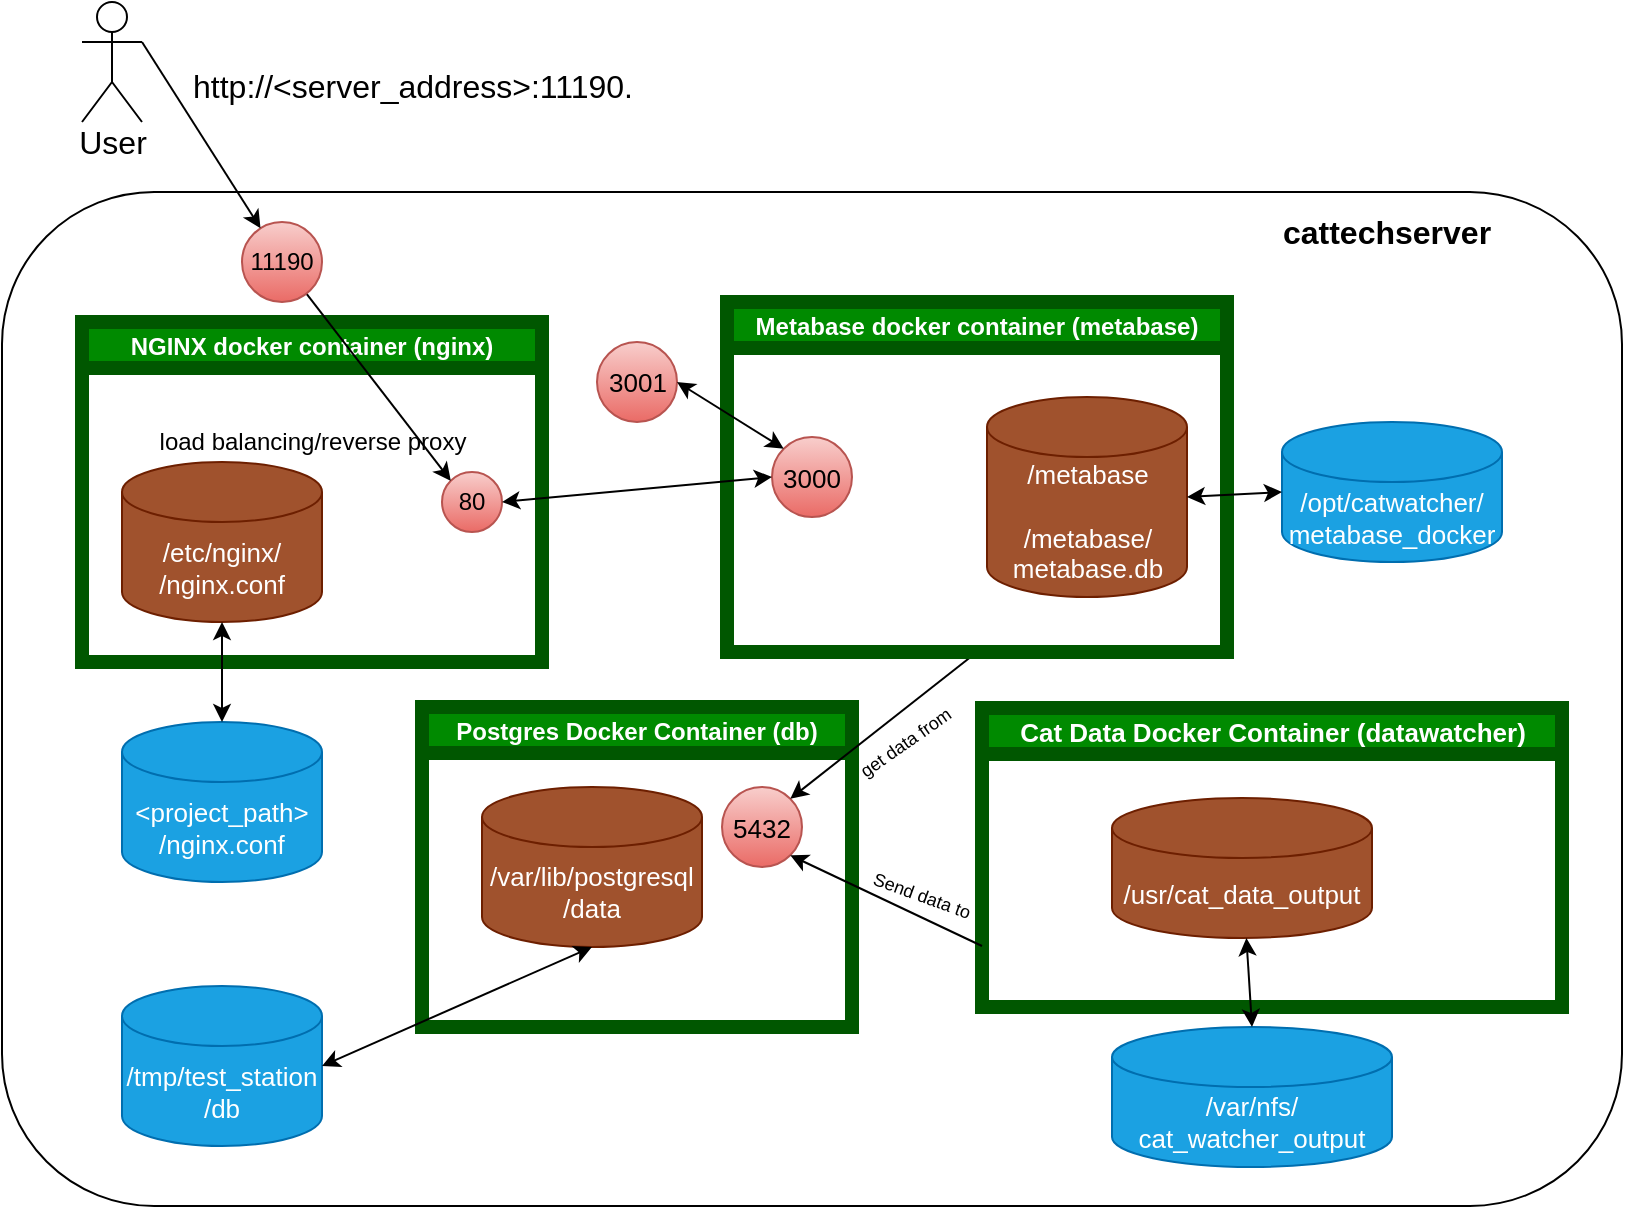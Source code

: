 <mxfile>
    <diagram id="Tq2OHRWzCgwAdD-CH-_O" name="Page-1">
        <mxGraphModel dx="823" dy="404" grid="1" gridSize="10" guides="1" tooltips="1" connect="1" arrows="1" fold="1" page="1" pageScale="1" pageWidth="850" pageHeight="1100" math="0" shadow="0">
            <root>
                <mxCell id="0"/>
                <mxCell id="1" parent="0"/>
                <mxCell id="42" value="" style="rounded=1;whiteSpace=wrap;html=1;" parent="1" vertex="1">
                    <mxGeometry y="143" width="810" height="507" as="geometry"/>
                </mxCell>
                <mxCell id="4" value="NGINX docker container (nginx)" style="swimlane;startSize=23;fillColor=#008a00;fontColor=#ffffff;strokeColor=#005700;strokeWidth=7;" parent="1" vertex="1">
                    <mxGeometry x="40" y="208" width="230" height="170" as="geometry">
                        <mxRectangle x="70" y="120" width="130" height="23" as="alternateBounds"/>
                    </mxGeometry>
                </mxCell>
                <mxCell id="24" value="/etc/nginx/&lt;br&gt;/nginx.conf" style="shape=cylinder3;whiteSpace=wrap;html=1;boundedLbl=1;backgroundOutline=1;size=15;fontSize=13;fillColor=#a0522d;fontColor=#ffffff;strokeColor=#6D1F00;" parent="4" vertex="1">
                    <mxGeometry x="20" y="70" width="100" height="80" as="geometry"/>
                </mxCell>
                <mxCell id="15" value="80" style="ellipse;whiteSpace=wrap;html=1;aspect=fixed;fillColor=#f8cecc;gradientColor=#ea6b66;strokeColor=#b85450;" parent="4" vertex="1">
                    <mxGeometry x="180" y="75" width="30" height="30" as="geometry"/>
                </mxCell>
                <mxCell id="5" value="Postgres Docker Container (db)" style="swimlane;fillColor=#008a00;fontColor=#ffffff;strokeColor=#005700;strokeWidth=7;" parent="1" vertex="1">
                    <mxGeometry x="210" y="400.5" width="215" height="160" as="geometry"/>
                </mxCell>
                <mxCell id="6" value="5432" style="ellipse;whiteSpace=wrap;html=1;aspect=fixed;fontSize=13;fillColor=#f8cecc;gradientColor=#ea6b66;strokeColor=#b85450;" parent="5" vertex="1">
                    <mxGeometry x="150" y="40" width="40" height="40" as="geometry"/>
                </mxCell>
                <mxCell id="7" value="/var/lib/postgresql&lt;br&gt;/data" style="shape=cylinder3;whiteSpace=wrap;html=1;boundedLbl=1;backgroundOutline=1;size=15;fontSize=13;fillColor=#a0522d;fontColor=#ffffff;strokeColor=#6D1F00;" parent="5" vertex="1">
                    <mxGeometry x="30" y="40" width="110" height="80" as="geometry"/>
                </mxCell>
                <mxCell id="52" style="edgeStyle=none;html=1;exitX=0.5;exitY=1;exitDx=0;exitDy=0;entryX=1;entryY=0;entryDx=0;entryDy=0;fontSize=16;" parent="1" source="8" target="6" edge="1">
                    <mxGeometry relative="1" as="geometry"/>
                </mxCell>
                <mxCell id="8" value="Metabase docker container (metabase)" style="swimlane;startSize=23;fillColor=#008a00;fontColor=#ffffff;strokeColor=#005700;strokeWidth=7;" parent="1" vertex="1">
                    <mxGeometry x="362.5" y="198" width="250" height="175" as="geometry"/>
                </mxCell>
                <mxCell id="9" value="3000" style="ellipse;whiteSpace=wrap;html=1;aspect=fixed;fontSize=13;fillColor=#f8cecc;gradientColor=#ea6b66;strokeColor=#b85450;" parent="8" vertex="1">
                    <mxGeometry x="22.5" y="67.5" width="40" height="40" as="geometry"/>
                </mxCell>
                <mxCell id="10" value="/metabase&lt;br&gt;&lt;br&gt;/metabase/&lt;br&gt;metabase.db" style="shape=cylinder3;whiteSpace=wrap;html=1;boundedLbl=1;backgroundOutline=1;size=15;fontSize=13;fillColor=#a0522d;fontColor=#ffffff;strokeColor=#6D1F00;" parent="8" vertex="1">
                    <mxGeometry x="130" y="47.5" width="100" height="100" as="geometry"/>
                </mxCell>
                <mxCell id="11" value="" style="edgeStyle=none;html=1;entryX=0;entryY=0;entryDx=0;entryDy=0;" parent="1" source="12" target="15" edge="1">
                    <mxGeometry relative="1" as="geometry">
                        <mxPoint x="120" y="248" as="targetPoint"/>
                    </mxGeometry>
                </mxCell>
                <mxCell id="12" value="11190" style="ellipse;whiteSpace=wrap;html=1;aspect=fixed;fillColor=#f8cecc;strokeColor=#b85450;gradientColor=#ea6b66;" parent="1" vertex="1">
                    <mxGeometry x="120" y="158" width="40" height="40" as="geometry"/>
                </mxCell>
                <mxCell id="13" value="load balancing/reverse proxy" style="text;html=1;resizable=0;autosize=1;align=center;verticalAlign=middle;points=[];fillColor=none;strokeColor=none;rounded=0;" parent="1" vertex="1">
                    <mxGeometry x="70" y="258" width="170" height="20" as="geometry"/>
                </mxCell>
                <mxCell id="17" value="Cat Data Docker Container (datawatcher)" style="swimlane;fontSize=13;html=1;fillColor=#008a00;fontColor=#ffffff;strokeColor=#005700;strokeWidth=7;" parent="1" vertex="1">
                    <mxGeometry x="490" y="401" width="290" height="149.5" as="geometry"/>
                </mxCell>
                <mxCell id="18" value="/usr/cat_data_output" style="shape=cylinder3;whiteSpace=wrap;html=1;boundedLbl=1;backgroundOutline=1;size=15;fontSize=13;fillColor=#a0522d;fontColor=#ffffff;strokeColor=#6D1F00;" parent="17" vertex="1">
                    <mxGeometry x="65" y="45" width="130" height="70" as="geometry"/>
                </mxCell>
                <mxCell id="22" value="" style="endArrow=classic;html=1;fontSize=13;entryX=1;entryY=1;entryDx=0;entryDy=0;" parent="1" target="6" edge="1">
                    <mxGeometry width="50" height="50" relative="1" as="geometry">
                        <mxPoint x="490" y="520" as="sourcePoint"/>
                        <mxPoint x="450" y="408" as="targetPoint"/>
                    </mxGeometry>
                </mxCell>
                <mxCell id="23" value="/opt/catwatcher/&lt;br&gt;metabase_docker" style="shape=cylinder3;whiteSpace=wrap;html=1;boundedLbl=1;backgroundOutline=1;size=15;fontSize=13;fillColor=#1ba1e2;fontColor=#ffffff;strokeColor=#006EAF;" parent="1" vertex="1">
                    <mxGeometry x="640" y="258" width="110" height="70" as="geometry"/>
                </mxCell>
                <mxCell id="25" value="" style="endArrow=classic;startArrow=classic;html=1;fontSize=13;exitX=0;exitY=0.5;exitDx=0;exitDy=0;exitPerimeter=0;entryX=1;entryY=0.5;entryDx=0;entryDy=0;entryPerimeter=0;" parent="1" source="23" target="10" edge="1">
                    <mxGeometry width="50" height="50" relative="1" as="geometry">
                        <mxPoint x="400" y="448" as="sourcePoint"/>
                        <mxPoint x="450" y="398" as="targetPoint"/>
                    </mxGeometry>
                </mxCell>
                <mxCell id="26" value="/tmp/test_station&lt;br&gt;/db" style="shape=cylinder3;whiteSpace=wrap;html=1;boundedLbl=1;backgroundOutline=1;size=15;fontSize=13;fillColor=#1ba1e2;fontColor=#ffffff;strokeColor=#006EAF;" parent="1" vertex="1">
                    <mxGeometry x="60" y="540" width="100" height="80" as="geometry"/>
                </mxCell>
                <mxCell id="28" value="/var/nfs/&lt;br&gt;cat_watcher_output" style="shape=cylinder3;whiteSpace=wrap;html=1;boundedLbl=1;backgroundOutline=1;size=15;fontSize=13;fillColor=#1ba1e2;fontColor=#ffffff;strokeColor=#006EAF;" parent="1" vertex="1">
                    <mxGeometry x="555" y="560.5" width="140" height="70" as="geometry"/>
                </mxCell>
                <mxCell id="30" value="" style="endArrow=classic;startArrow=classic;html=1;fontSize=13;exitX=0.5;exitY=0;exitDx=0;exitDy=0;exitPerimeter=0;" parent="1" source="28" target="18" edge="1">
                    <mxGeometry width="50" height="50" relative="1" as="geometry">
                        <mxPoint x="400" y="698" as="sourcePoint"/>
                        <mxPoint x="450" y="648" as="targetPoint"/>
                    </mxGeometry>
                </mxCell>
                <mxCell id="33" value="" style="endArrow=classic;startArrow=classic;html=1;fontSize=13;exitX=1;exitY=0.5;exitDx=0;exitDy=0;exitPerimeter=0;entryX=0.5;entryY=1;entryDx=0;entryDy=0;entryPerimeter=0;" parent="1" source="26" target="7" edge="1">
                    <mxGeometry width="50" height="50" relative="1" as="geometry">
                        <mxPoint x="400" y="678" as="sourcePoint"/>
                        <mxPoint x="450" y="628" as="targetPoint"/>
                    </mxGeometry>
                </mxCell>
                <mxCell id="34" value="&lt;span&gt;&amp;lt;project_path&amp;gt;&lt;/span&gt;&lt;br&gt;&lt;span&gt;/nginx.conf&lt;/span&gt;" style="shape=cylinder3;whiteSpace=wrap;html=1;boundedLbl=1;backgroundOutline=1;size=15;fontSize=13;fillColor=#1ba1e2;fontColor=#ffffff;strokeColor=#006EAF;" parent="1" vertex="1">
                    <mxGeometry x="60" y="408" width="100" height="80" as="geometry"/>
                </mxCell>
                <mxCell id="35" value="" style="endArrow=classic;startArrow=classic;html=1;fontSize=13;entryX=0.5;entryY=0;entryDx=0;entryDy=0;entryPerimeter=0;exitX=0.5;exitY=1;exitDx=0;exitDy=0;exitPerimeter=0;" parent="1" source="24" target="34" edge="1">
                    <mxGeometry width="50" height="50" relative="1" as="geometry">
                        <mxPoint x="400" y="368" as="sourcePoint"/>
                        <mxPoint x="450" y="318" as="targetPoint"/>
                    </mxGeometry>
                </mxCell>
                <mxCell id="36" style="edgeStyle=none;html=1;exitX=1;exitY=0.333;exitDx=0;exitDy=0;exitPerimeter=0;fontSize=13;" parent="1" source="37" target="12" edge="1">
                    <mxGeometry relative="1" as="geometry"/>
                </mxCell>
                <mxCell id="37" value="" style="shape=umlActor;verticalLabelPosition=bottom;verticalAlign=top;html=1;outlineConnect=0;fontSize=13;" parent="1" vertex="1">
                    <mxGeometry x="40" y="48" width="30" height="60" as="geometry"/>
                </mxCell>
                <mxCell id="38" value="3001" style="ellipse;whiteSpace=wrap;html=1;aspect=fixed;fontSize=13;fillColor=#f8cecc;gradientColor=#ea6b66;strokeColor=#b85450;" parent="1" vertex="1">
                    <mxGeometry x="297.5" y="218" width="40" height="40" as="geometry"/>
                </mxCell>
                <mxCell id="43" value="&lt;b&gt;&lt;font style=&quot;font-size: 16px&quot;&gt;cattechserver&lt;/font&gt;&lt;/b&gt;" style="text;html=1;strokeColor=none;fillColor=none;align=center;verticalAlign=middle;whiteSpace=wrap;rounded=0;" parent="1" vertex="1">
                    <mxGeometry x="650" y="148" width="85" height="30" as="geometry"/>
                </mxCell>
                <mxCell id="44" value="User" style="text;html=1;align=center;verticalAlign=middle;resizable=0;points=[];autosize=1;strokeColor=none;fillColor=none;fontSize=16;" parent="1" vertex="1">
                    <mxGeometry x="30" y="108" width="50" height="20" as="geometry"/>
                </mxCell>
                <mxCell id="45" value="http://&amp;lt;server_address&amp;gt;:11190." style="text;html=1;align=center;verticalAlign=middle;resizable=0;points=[];autosize=1;strokeColor=none;fillColor=none;fontSize=16;" parent="1" vertex="1">
                    <mxGeometry x="85" y="80" width="240" height="20" as="geometry"/>
                </mxCell>
                <mxCell id="46" value="" style="endArrow=classic;startArrow=classic;html=1;fontSize=16;entryX=0;entryY=0.5;entryDx=0;entryDy=0;exitX=1;exitY=0.5;exitDx=0;exitDy=0;" parent="1" source="15" target="9" edge="1">
                    <mxGeometry width="50" height="50" relative="1" as="geometry">
                        <mxPoint x="370" y="390" as="sourcePoint"/>
                        <mxPoint x="420" y="340" as="targetPoint"/>
                    </mxGeometry>
                </mxCell>
                <mxCell id="48" value="" style="endArrow=classic;startArrow=classic;html=1;fontSize=16;entryX=0;entryY=0;entryDx=0;entryDy=0;exitX=1;exitY=0.5;exitDx=0;exitDy=0;" parent="1" source="38" target="9" edge="1">
                    <mxGeometry width="50" height="50" relative="1" as="geometry">
                        <mxPoint x="370" y="390" as="sourcePoint"/>
                        <mxPoint x="420" y="340" as="targetPoint"/>
                    </mxGeometry>
                </mxCell>
                <mxCell id="54" value="&lt;font style=&quot;font-size: 9px&quot;&gt;get data from&lt;/font&gt;" style="text;html=1;strokeColor=none;fillColor=none;align=center;verticalAlign=middle;whiteSpace=wrap;rounded=0;fontSize=16;rotation=-35;" parent="1" vertex="1">
                    <mxGeometry x="420" y="400.5" width="60" height="30" as="geometry"/>
                </mxCell>
                <mxCell id="56" value="Send data to" style="text;html=1;strokeColor=none;fillColor=none;align=center;verticalAlign=middle;whiteSpace=wrap;rounded=0;fontSize=9;rotation=20;" parent="1" vertex="1">
                    <mxGeometry x="430" y="480" width="60" height="30" as="geometry"/>
                </mxCell>
            </root>
        </mxGraphModel>
    </diagram>
</mxfile>